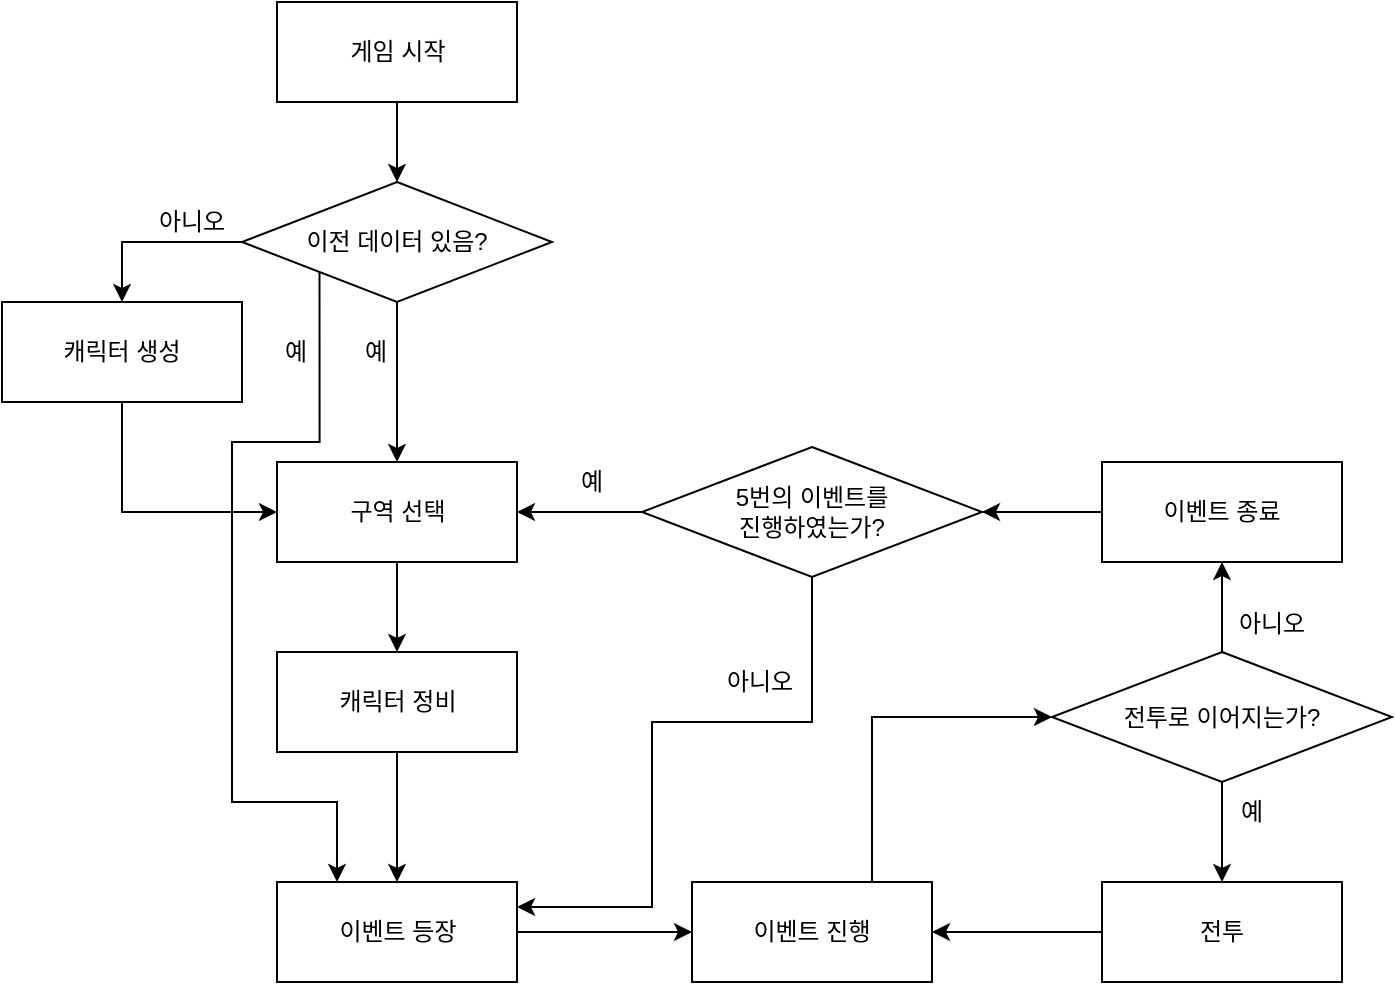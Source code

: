 <mxfile version="14.6.10" type="device"><diagram id="Vx2ntDFj1ukwz2mGOZd2" name="Page-1"><mxGraphModel dx="1211" dy="727" grid="1" gridSize="10" guides="1" tooltips="1" connect="1" arrows="1" fold="1" page="1" pageScale="1" pageWidth="827" pageHeight="1169" math="0" shadow="0"><root><mxCell id="0"/><mxCell id="1" parent="0"/><mxCell id="tSwQ3CGJdbMMT5p8f4cL-50" style="edgeStyle=orthogonalEdgeStyle;rounded=0;orthogonalLoop=1;jettySize=auto;html=1;exitX=0.5;exitY=1;exitDx=0;exitDy=0;entryX=0.5;entryY=0;entryDx=0;entryDy=0;" parent="1" source="tSwQ3CGJdbMMT5p8f4cL-48" target="tSwQ3CGJdbMMT5p8f4cL-49" edge="1"><mxGeometry relative="1" as="geometry"/></mxCell><mxCell id="tSwQ3CGJdbMMT5p8f4cL-48" value="게임 시작" style="rounded=0;whiteSpace=wrap;html=1;" parent="1" vertex="1"><mxGeometry x="192.5" y="150" width="120" height="50" as="geometry"/></mxCell><mxCell id="tSwQ3CGJdbMMT5p8f4cL-52" style="edgeStyle=orthogonalEdgeStyle;rounded=0;orthogonalLoop=1;jettySize=auto;html=1;exitX=0;exitY=0.5;exitDx=0;exitDy=0;" parent="1" source="tSwQ3CGJdbMMT5p8f4cL-49" target="tSwQ3CGJdbMMT5p8f4cL-51" edge="1"><mxGeometry relative="1" as="geometry"/></mxCell><mxCell id="tSwQ3CGJdbMMT5p8f4cL-59" style="edgeStyle=orthogonalEdgeStyle;rounded=0;orthogonalLoop=1;jettySize=auto;html=1;exitX=0.5;exitY=1;exitDx=0;exitDy=0;" parent="1" source="tSwQ3CGJdbMMT5p8f4cL-49" target="tSwQ3CGJdbMMT5p8f4cL-58" edge="1"><mxGeometry relative="1" as="geometry"/></mxCell><mxCell id="2UG4gTqZvFOqPxqDm779-6" style="edgeStyle=orthogonalEdgeStyle;rounded=0;orthogonalLoop=1;jettySize=auto;html=1;exitX=0;exitY=1;exitDx=0;exitDy=0;entryX=0.25;entryY=0;entryDx=0;entryDy=0;" edge="1" parent="1" source="tSwQ3CGJdbMMT5p8f4cL-49" target="tSwQ3CGJdbMMT5p8f4cL-67"><mxGeometry relative="1" as="geometry"><Array as="points"><mxPoint x="214" y="370"/><mxPoint x="170" y="370"/><mxPoint x="170" y="550"/><mxPoint x="223" y="550"/></Array></mxGeometry></mxCell><mxCell id="tSwQ3CGJdbMMT5p8f4cL-49" value="이전 데이터 있음?" style="rhombus;whiteSpace=wrap;html=1;" parent="1" vertex="1"><mxGeometry x="175" y="240" width="155" height="60" as="geometry"/></mxCell><mxCell id="tSwQ3CGJdbMMT5p8f4cL-63" style="edgeStyle=orthogonalEdgeStyle;rounded=0;orthogonalLoop=1;jettySize=auto;html=1;exitX=0.5;exitY=1;exitDx=0;exitDy=0;entryX=0;entryY=0.5;entryDx=0;entryDy=0;" parent="1" source="tSwQ3CGJdbMMT5p8f4cL-51" target="tSwQ3CGJdbMMT5p8f4cL-58" edge="1"><mxGeometry relative="1" as="geometry"/></mxCell><mxCell id="tSwQ3CGJdbMMT5p8f4cL-51" value="캐릭터 생성" style="rounded=0;whiteSpace=wrap;html=1;" parent="1" vertex="1"><mxGeometry x="55" y="300" width="120" height="50" as="geometry"/></mxCell><mxCell id="tSwQ3CGJdbMMT5p8f4cL-53" value="예" style="text;html=1;strokeColor=none;fillColor=none;align=center;verticalAlign=middle;whiteSpace=wrap;rounded=0;" parent="1" vertex="1"><mxGeometry x="182" y="315" width="40" height="20" as="geometry"/></mxCell><mxCell id="tSwQ3CGJdbMMT5p8f4cL-56" value="아니오" style="text;html=1;strokeColor=none;fillColor=none;align=center;verticalAlign=middle;whiteSpace=wrap;rounded=0;" parent="1" vertex="1"><mxGeometry x="130" y="250" width="40" height="20" as="geometry"/></mxCell><mxCell id="tSwQ3CGJdbMMT5p8f4cL-66" style="edgeStyle=orthogonalEdgeStyle;rounded=0;orthogonalLoop=1;jettySize=auto;html=1;exitX=0.5;exitY=1;exitDx=0;exitDy=0;entryX=0.5;entryY=0;entryDx=0;entryDy=0;" parent="1" source="tSwQ3CGJdbMMT5p8f4cL-58" target="tSwQ3CGJdbMMT5p8f4cL-65" edge="1"><mxGeometry relative="1" as="geometry"/></mxCell><mxCell id="tSwQ3CGJdbMMT5p8f4cL-58" value="구역 선택" style="rounded=0;whiteSpace=wrap;html=1;" parent="1" vertex="1"><mxGeometry x="192.5" y="380" width="120" height="50" as="geometry"/></mxCell><mxCell id="tSwQ3CGJdbMMT5p8f4cL-93" style="edgeStyle=orthogonalEdgeStyle;rounded=0;orthogonalLoop=1;jettySize=auto;html=1;exitX=0.5;exitY=1;exitDx=0;exitDy=0;" parent="1" source="tSwQ3CGJdbMMT5p8f4cL-65" target="tSwQ3CGJdbMMT5p8f4cL-67" edge="1"><mxGeometry relative="1" as="geometry"/></mxCell><mxCell id="tSwQ3CGJdbMMT5p8f4cL-65" value="캐릭터 정비" style="rounded=0;whiteSpace=wrap;html=1;" parent="1" vertex="1"><mxGeometry x="192.5" y="475" width="120" height="50" as="geometry"/></mxCell><mxCell id="tSwQ3CGJdbMMT5p8f4cL-95" style="edgeStyle=orthogonalEdgeStyle;rounded=0;orthogonalLoop=1;jettySize=auto;html=1;exitX=1;exitY=0.5;exitDx=0;exitDy=0;entryX=0;entryY=0.5;entryDx=0;entryDy=0;" parent="1" source="tSwQ3CGJdbMMT5p8f4cL-67" target="tSwQ3CGJdbMMT5p8f4cL-94" edge="1"><mxGeometry relative="1" as="geometry"/></mxCell><mxCell id="tSwQ3CGJdbMMT5p8f4cL-67" value="이벤트 등장" style="rounded=0;whiteSpace=wrap;html=1;" parent="1" vertex="1"><mxGeometry x="192.5" y="590" width="120" height="50" as="geometry"/></mxCell><mxCell id="tSwQ3CGJdbMMT5p8f4cL-81" style="edgeStyle=orthogonalEdgeStyle;rounded=0;orthogonalLoop=1;jettySize=auto;html=1;exitX=0.5;exitY=1;exitDx=0;exitDy=0;" parent="1" source="tSwQ3CGJdbMMT5p8f4cL-68" target="tSwQ3CGJdbMMT5p8f4cL-76" edge="1"><mxGeometry relative="1" as="geometry"/></mxCell><mxCell id="tSwQ3CGJdbMMT5p8f4cL-103" style="edgeStyle=orthogonalEdgeStyle;rounded=0;orthogonalLoop=1;jettySize=auto;html=1;exitX=0.5;exitY=0;exitDx=0;exitDy=0;entryX=0.5;entryY=1;entryDx=0;entryDy=0;" parent="1" source="tSwQ3CGJdbMMT5p8f4cL-68" target="tSwQ3CGJdbMMT5p8f4cL-102" edge="1"><mxGeometry relative="1" as="geometry"/></mxCell><mxCell id="tSwQ3CGJdbMMT5p8f4cL-68" value="전투로 이어지는가?" style="rhombus;whiteSpace=wrap;html=1;" parent="1" vertex="1"><mxGeometry x="580" y="475" width="170" height="65" as="geometry"/></mxCell><mxCell id="tSwQ3CGJdbMMT5p8f4cL-78" style="edgeStyle=orthogonalEdgeStyle;rounded=0;orthogonalLoop=1;jettySize=auto;html=1;exitX=0;exitY=0.5;exitDx=0;exitDy=0;entryX=1;entryY=0.5;entryDx=0;entryDy=0;" parent="1" source="tSwQ3CGJdbMMT5p8f4cL-70" target="tSwQ3CGJdbMMT5p8f4cL-58" edge="1"><mxGeometry relative="1" as="geometry"/></mxCell><mxCell id="2UG4gTqZvFOqPxqDm779-2" style="edgeStyle=orthogonalEdgeStyle;rounded=0;orthogonalLoop=1;jettySize=auto;html=1;exitX=0.5;exitY=1;exitDx=0;exitDy=0;entryX=1;entryY=0.25;entryDx=0;entryDy=0;" edge="1" parent="1" source="tSwQ3CGJdbMMT5p8f4cL-70" target="tSwQ3CGJdbMMT5p8f4cL-67"><mxGeometry relative="1" as="geometry"><Array as="points"><mxPoint x="460" y="510"/><mxPoint x="380" y="510"/><mxPoint x="380" y="603"/></Array></mxGeometry></mxCell><mxCell id="tSwQ3CGJdbMMT5p8f4cL-70" value="5번의 이벤트를 &lt;br&gt;진행하였는가?" style="rhombus;whiteSpace=wrap;html=1;" parent="1" vertex="1"><mxGeometry x="375" y="372.5" width="170" height="65" as="geometry"/></mxCell><mxCell id="tSwQ3CGJdbMMT5p8f4cL-97" style="edgeStyle=orthogonalEdgeStyle;rounded=0;orthogonalLoop=1;jettySize=auto;html=1;exitX=0;exitY=0.5;exitDx=0;exitDy=0;entryX=1;entryY=0.5;entryDx=0;entryDy=0;" parent="1" source="tSwQ3CGJdbMMT5p8f4cL-76" target="tSwQ3CGJdbMMT5p8f4cL-94" edge="1"><mxGeometry relative="1" as="geometry"/></mxCell><mxCell id="tSwQ3CGJdbMMT5p8f4cL-76" value="전투" style="rounded=0;whiteSpace=wrap;html=1;" parent="1" vertex="1"><mxGeometry x="605" y="590" width="120" height="50" as="geometry"/></mxCell><mxCell id="tSwQ3CGJdbMMT5p8f4cL-83" value="예" style="text;html=1;strokeColor=none;fillColor=none;align=center;verticalAlign=middle;whiteSpace=wrap;rounded=0;" parent="1" vertex="1"><mxGeometry x="660" y="545" width="40" height="20" as="geometry"/></mxCell><mxCell id="tSwQ3CGJdbMMT5p8f4cL-86" value="아니오" style="text;html=1;strokeColor=none;fillColor=none;align=center;verticalAlign=middle;whiteSpace=wrap;rounded=0;" parent="1" vertex="1"><mxGeometry x="670" y="451" width="40" height="20" as="geometry"/></mxCell><mxCell id="tSwQ3CGJdbMMT5p8f4cL-88" value="아니오" style="text;html=1;strokeColor=none;fillColor=none;align=center;verticalAlign=middle;whiteSpace=wrap;rounded=0;" parent="1" vertex="1"><mxGeometry x="414" y="480" width="40" height="20" as="geometry"/></mxCell><mxCell id="tSwQ3CGJdbMMT5p8f4cL-89" value="예" style="text;html=1;strokeColor=none;fillColor=none;align=center;verticalAlign=middle;whiteSpace=wrap;rounded=0;" parent="1" vertex="1"><mxGeometry x="330" y="380" width="40" height="20" as="geometry"/></mxCell><mxCell id="tSwQ3CGJdbMMT5p8f4cL-98" style="edgeStyle=orthogonalEdgeStyle;rounded=0;orthogonalLoop=1;jettySize=auto;html=1;exitX=0.75;exitY=0;exitDx=0;exitDy=0;entryX=0;entryY=0.5;entryDx=0;entryDy=0;" parent="1" source="tSwQ3CGJdbMMT5p8f4cL-94" target="tSwQ3CGJdbMMT5p8f4cL-68" edge="1"><mxGeometry relative="1" as="geometry"/></mxCell><mxCell id="tSwQ3CGJdbMMT5p8f4cL-94" value="이벤트 진행" style="rounded=0;whiteSpace=wrap;html=1;" parent="1" vertex="1"><mxGeometry x="400" y="590" width="120" height="50" as="geometry"/></mxCell><mxCell id="tSwQ3CGJdbMMT5p8f4cL-108" style="edgeStyle=orthogonalEdgeStyle;rounded=0;orthogonalLoop=1;jettySize=auto;html=1;exitX=0;exitY=0.5;exitDx=0;exitDy=0;entryX=1;entryY=0.5;entryDx=0;entryDy=0;" parent="1" source="tSwQ3CGJdbMMT5p8f4cL-102" target="tSwQ3CGJdbMMT5p8f4cL-70" edge="1"><mxGeometry relative="1" as="geometry"/></mxCell><mxCell id="tSwQ3CGJdbMMT5p8f4cL-102" value="이벤트 종료" style="rounded=0;whiteSpace=wrap;html=1;" parent="1" vertex="1"><mxGeometry x="605" y="380" width="120" height="50" as="geometry"/></mxCell><mxCell id="2UG4gTqZvFOqPxqDm779-7" value="예" style="text;html=1;strokeColor=none;fillColor=none;align=center;verticalAlign=middle;whiteSpace=wrap;rounded=0;" vertex="1" parent="1"><mxGeometry x="222" y="315" width="40" height="20" as="geometry"/></mxCell></root></mxGraphModel></diagram></mxfile>